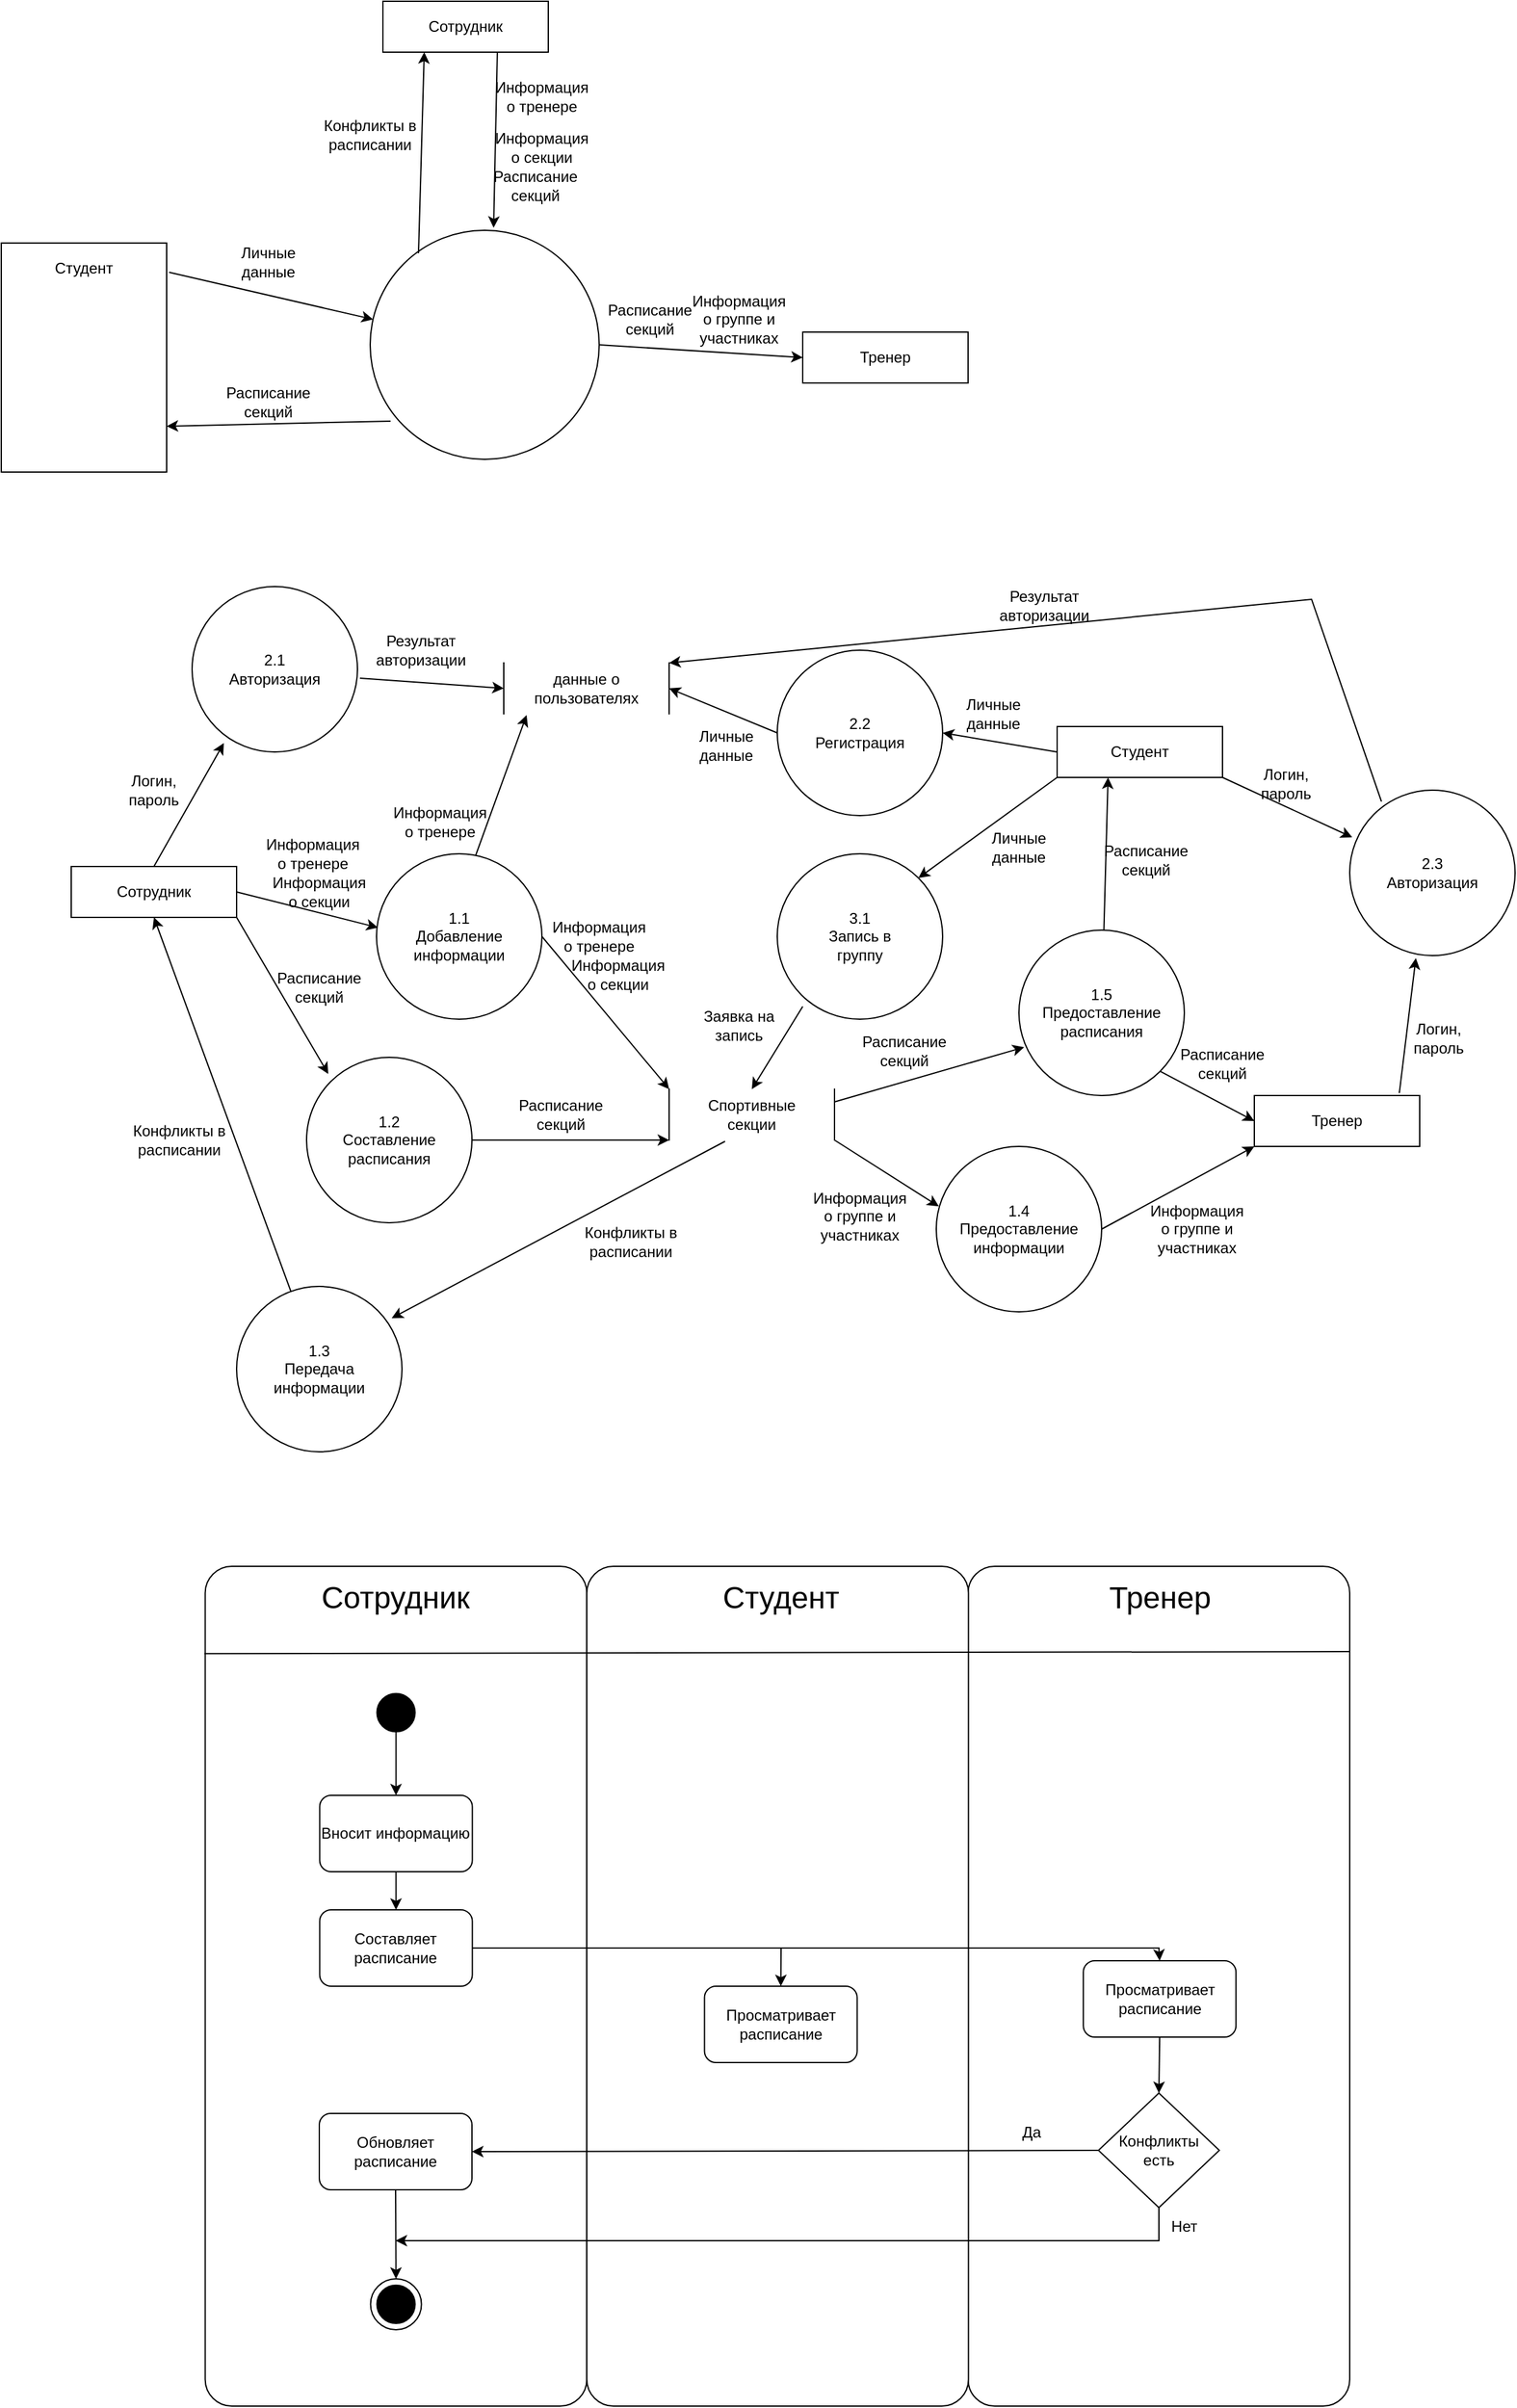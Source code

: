 <mxfile version="22.1.5" type="device">
  <diagram name="Страница — 1" id="8D8USXDihFdB7kiU5pRM">
    <mxGraphModel dx="1378" dy="718" grid="1" gridSize="10" guides="1" tooltips="1" connect="1" arrows="1" fold="1" page="1" pageScale="1" pageWidth="827" pageHeight="1169" math="0" shadow="0">
      <root>
        <mxCell id="0" />
        <mxCell id="1" parent="0" />
        <mxCell id="bQF5VwUsjq-dYBbyGw2O-118" value="" style="rounded=1;whiteSpace=wrap;html=1;arcSize=7;" parent="1" vertex="1">
          <mxGeometry x="780" y="1340" width="300" height="660" as="geometry" />
        </mxCell>
        <mxCell id="bQF5VwUsjq-dYBbyGw2O-1" value="" style="rounded=0;whiteSpace=wrap;html=1;" parent="1" vertex="1">
          <mxGeometry x="320" y="110" width="130" height="40" as="geometry" />
        </mxCell>
        <mxCell id="bQF5VwUsjq-dYBbyGw2O-2" value="Сотрудник" style="text;html=1;strokeColor=none;fillColor=none;align=center;verticalAlign=middle;whiteSpace=wrap;rounded=0;" parent="1" vertex="1">
          <mxGeometry x="355" y="115" width="60" height="30" as="geometry" />
        </mxCell>
        <mxCell id="bQF5VwUsjq-dYBbyGw2O-3" value="" style="rounded=0;whiteSpace=wrap;html=1;" parent="1" vertex="1">
          <mxGeometry x="20" y="300" width="130" height="180" as="geometry" />
        </mxCell>
        <mxCell id="bQF5VwUsjq-dYBbyGw2O-4" value="Студент" style="text;html=1;strokeColor=none;fillColor=none;align=center;verticalAlign=middle;whiteSpace=wrap;rounded=0;" parent="1" vertex="1">
          <mxGeometry x="55" y="305" width="60" height="30" as="geometry" />
        </mxCell>
        <mxCell id="bQF5VwUsjq-dYBbyGw2O-5" value="" style="rounded=0;whiteSpace=wrap;html=1;" parent="1" vertex="1">
          <mxGeometry x="650" y="370" width="130" height="40" as="geometry" />
        </mxCell>
        <mxCell id="bQF5VwUsjq-dYBbyGw2O-6" value="Тренер" style="text;html=1;strokeColor=none;fillColor=none;align=center;verticalAlign=middle;whiteSpace=wrap;rounded=0;" parent="1" vertex="1">
          <mxGeometry x="685" y="375" width="60" height="30" as="geometry" />
        </mxCell>
        <mxCell id="bQF5VwUsjq-dYBbyGw2O-7" value="" style="ellipse;whiteSpace=wrap;html=1;aspect=fixed;" parent="1" vertex="1">
          <mxGeometry x="310" y="290" width="180" height="180" as="geometry" />
        </mxCell>
        <mxCell id="bQF5VwUsjq-dYBbyGw2O-8" value="" style="endArrow=classic;html=1;rounded=0;exitX=0.692;exitY=1;exitDx=0;exitDy=0;exitPerimeter=0;entryX=0.539;entryY=-0.011;entryDx=0;entryDy=0;entryPerimeter=0;" parent="1" source="bQF5VwUsjq-dYBbyGw2O-1" target="bQF5VwUsjq-dYBbyGw2O-7" edge="1">
          <mxGeometry width="50" height="50" relative="1" as="geometry">
            <mxPoint x="470" y="220" as="sourcePoint" />
            <mxPoint x="520" y="170" as="targetPoint" />
          </mxGeometry>
        </mxCell>
        <mxCell id="bQF5VwUsjq-dYBbyGw2O-10" value="" style="endArrow=classic;html=1;rounded=0;exitX=1.015;exitY=0.128;exitDx=0;exitDy=0;exitPerimeter=0;" parent="1" source="bQF5VwUsjq-dYBbyGw2O-3" target="bQF5VwUsjq-dYBbyGw2O-7" edge="1">
          <mxGeometry width="50" height="50" relative="1" as="geometry">
            <mxPoint x="210" y="360" as="sourcePoint" />
            <mxPoint x="300" y="340" as="targetPoint" />
          </mxGeometry>
        </mxCell>
        <mxCell id="bQF5VwUsjq-dYBbyGw2O-11" value="" style="endArrow=classic;html=1;rounded=0;entryX=1;entryY=0.8;entryDx=0;entryDy=0;entryPerimeter=0;exitX=0.089;exitY=0.833;exitDx=0;exitDy=0;exitPerimeter=0;" parent="1" source="bQF5VwUsjq-dYBbyGw2O-7" target="bQF5VwUsjq-dYBbyGw2O-3" edge="1">
          <mxGeometry width="50" height="50" relative="1" as="geometry">
            <mxPoint x="250" y="450" as="sourcePoint" />
            <mxPoint x="300" y="400" as="targetPoint" />
          </mxGeometry>
        </mxCell>
        <mxCell id="bQF5VwUsjq-dYBbyGw2O-12" value="" style="endArrow=classic;html=1;rounded=0;exitX=1;exitY=0.5;exitDx=0;exitDy=0;entryX=0;entryY=0.5;entryDx=0;entryDy=0;" parent="1" source="bQF5VwUsjq-dYBbyGw2O-7" target="bQF5VwUsjq-dYBbyGw2O-5" edge="1">
          <mxGeometry width="50" height="50" relative="1" as="geometry">
            <mxPoint x="510" y="400" as="sourcePoint" />
            <mxPoint x="560" y="350" as="targetPoint" />
          </mxGeometry>
        </mxCell>
        <mxCell id="bQF5VwUsjq-dYBbyGw2O-13" value="" style="endArrow=classic;html=1;rounded=0;entryX=0.25;entryY=1;entryDx=0;entryDy=0;exitX=0.211;exitY=0.1;exitDx=0;exitDy=0;exitPerimeter=0;" parent="1" source="bQF5VwUsjq-dYBbyGw2O-7" target="bQF5VwUsjq-dYBbyGw2O-1" edge="1">
          <mxGeometry width="50" height="50" relative="1" as="geometry">
            <mxPoint x="320" y="290" as="sourcePoint" />
            <mxPoint x="370" y="240" as="targetPoint" />
          </mxGeometry>
        </mxCell>
        <mxCell id="bQF5VwUsjq-dYBbyGw2O-15" value="Информация о тренере" style="text;html=1;strokeColor=none;fillColor=none;align=center;verticalAlign=middle;whiteSpace=wrap;rounded=0;" parent="1" vertex="1">
          <mxGeometry x="415" y="170" width="60" height="30" as="geometry" />
        </mxCell>
        <mxCell id="bQF5VwUsjq-dYBbyGw2O-16" value="Информация о секции" style="text;html=1;strokeColor=none;fillColor=none;align=center;verticalAlign=middle;whiteSpace=wrap;rounded=0;" parent="1" vertex="1">
          <mxGeometry x="415" y="210" width="60" height="30" as="geometry" />
        </mxCell>
        <mxCell id="bQF5VwUsjq-dYBbyGw2O-17" value="Личные данные" style="text;html=1;strokeColor=none;fillColor=none;align=center;verticalAlign=middle;whiteSpace=wrap;rounded=0;" parent="1" vertex="1">
          <mxGeometry x="200" y="300" width="60" height="30" as="geometry" />
        </mxCell>
        <mxCell id="bQF5VwUsjq-dYBbyGw2O-18" value="Расписание секций" style="text;html=1;strokeColor=none;fillColor=none;align=center;verticalAlign=middle;whiteSpace=wrap;rounded=0;" parent="1" vertex="1">
          <mxGeometry x="200" y="410" width="60" height="30" as="geometry" />
        </mxCell>
        <mxCell id="bQF5VwUsjq-dYBbyGw2O-19" value="Расписание секций" style="text;html=1;strokeColor=none;fillColor=none;align=center;verticalAlign=middle;whiteSpace=wrap;rounded=0;" parent="1" vertex="1">
          <mxGeometry x="500" y="345" width="60" height="30" as="geometry" />
        </mxCell>
        <mxCell id="bQF5VwUsjq-dYBbyGw2O-20" value="Информация о группе и участниках" style="text;html=1;strokeColor=none;fillColor=none;align=center;verticalAlign=middle;whiteSpace=wrap;rounded=0;" parent="1" vertex="1">
          <mxGeometry x="570" y="345" width="60" height="30" as="geometry" />
        </mxCell>
        <mxCell id="bQF5VwUsjq-dYBbyGw2O-21" value="Расписание секций" style="text;html=1;strokeColor=none;fillColor=none;align=center;verticalAlign=middle;whiteSpace=wrap;rounded=0;" parent="1" vertex="1">
          <mxGeometry x="410" y="240" width="60" height="30" as="geometry" />
        </mxCell>
        <mxCell id="bQF5VwUsjq-dYBbyGw2O-22" value="Конфликты в расписании" style="text;html=1;strokeColor=none;fillColor=none;align=center;verticalAlign=middle;whiteSpace=wrap;rounded=0;" parent="1" vertex="1">
          <mxGeometry x="270" y="200" width="80" height="30" as="geometry" />
        </mxCell>
        <mxCell id="bQF5VwUsjq-dYBbyGw2O-23" value="" style="rounded=0;whiteSpace=wrap;html=1;" parent="1" vertex="1">
          <mxGeometry x="1005" y="970" width="130" height="40" as="geometry" />
        </mxCell>
        <mxCell id="bQF5VwUsjq-dYBbyGw2O-24" value="Тренер" style="text;html=1;strokeColor=none;fillColor=none;align=center;verticalAlign=middle;whiteSpace=wrap;rounded=0;" parent="1" vertex="1">
          <mxGeometry x="1040" y="975" width="60" height="30" as="geometry" />
        </mxCell>
        <mxCell id="bQF5VwUsjq-dYBbyGw2O-25" value="" style="rounded=0;whiteSpace=wrap;html=1;" parent="1" vertex="1">
          <mxGeometry x="75" y="790" width="130" height="40" as="geometry" />
        </mxCell>
        <mxCell id="bQF5VwUsjq-dYBbyGw2O-26" value="Сотрудник" style="text;html=1;strokeColor=none;fillColor=none;align=center;verticalAlign=middle;whiteSpace=wrap;rounded=0;" parent="1" vertex="1">
          <mxGeometry x="110" y="795" width="60" height="30" as="geometry" />
        </mxCell>
        <mxCell id="bQF5VwUsjq-dYBbyGw2O-27" value="" style="rounded=0;whiteSpace=wrap;html=1;" parent="1" vertex="1">
          <mxGeometry x="850" y="680" width="130" height="40" as="geometry" />
        </mxCell>
        <mxCell id="bQF5VwUsjq-dYBbyGw2O-28" value="Студент" style="text;html=1;strokeColor=none;fillColor=none;align=center;verticalAlign=middle;whiteSpace=wrap;rounded=0;" parent="1" vertex="1">
          <mxGeometry x="885" y="685" width="60" height="30" as="geometry" />
        </mxCell>
        <mxCell id="bQF5VwUsjq-dYBbyGw2O-29" value="" style="shape=partialRectangle;whiteSpace=wrap;html=1;bottom=0;top=0;fillColor=none;" parent="1" vertex="1">
          <mxGeometry x="545" y="965" width="130" height="40" as="geometry" />
        </mxCell>
        <mxCell id="bQF5VwUsjq-dYBbyGw2O-30" value="Спортивные секции" style="text;html=1;strokeColor=none;fillColor=none;align=center;verticalAlign=middle;whiteSpace=wrap;rounded=0;" parent="1" vertex="1">
          <mxGeometry x="580" y="970" width="60" height="30" as="geometry" />
        </mxCell>
        <mxCell id="bQF5VwUsjq-dYBbyGw2O-31" value="" style="ellipse;whiteSpace=wrap;html=1;aspect=fixed;" parent="1" vertex="1">
          <mxGeometry x="315" y="780" width="130" height="130" as="geometry" />
        </mxCell>
        <mxCell id="bQF5VwUsjq-dYBbyGw2O-33" value="1.1&lt;br&gt;Добавление информации" style="text;html=1;strokeColor=none;fillColor=none;align=center;verticalAlign=middle;whiteSpace=wrap;rounded=0;" parent="1" vertex="1">
          <mxGeometry x="350" y="830" width="60" height="30" as="geometry" />
        </mxCell>
        <mxCell id="bQF5VwUsjq-dYBbyGw2O-34" value="" style="endArrow=classic;html=1;rounded=0;exitX=1;exitY=0.5;exitDx=0;exitDy=0;entryX=0.008;entryY=0.446;entryDx=0;entryDy=0;entryPerimeter=0;" parent="1" source="bQF5VwUsjq-dYBbyGw2O-25" target="bQF5VwUsjq-dYBbyGw2O-31" edge="1">
          <mxGeometry width="50" height="50" relative="1" as="geometry">
            <mxPoint x="240" y="910" as="sourcePoint" />
            <mxPoint x="290" y="860" as="targetPoint" />
          </mxGeometry>
        </mxCell>
        <mxCell id="bQF5VwUsjq-dYBbyGw2O-37" value="" style="endArrow=classic;html=1;rounded=0;exitX=1;exitY=0.5;exitDx=0;exitDy=0;entryX=0;entryY=0;entryDx=0;entryDy=0;" parent="1" source="bQF5VwUsjq-dYBbyGw2O-31" target="bQF5VwUsjq-dYBbyGw2O-29" edge="1">
          <mxGeometry width="50" height="50" relative="1" as="geometry">
            <mxPoint x="510" y="860" as="sourcePoint" />
            <mxPoint x="560" y="810" as="targetPoint" />
          </mxGeometry>
        </mxCell>
        <mxCell id="bQF5VwUsjq-dYBbyGw2O-38" value="" style="ellipse;whiteSpace=wrap;html=1;aspect=fixed;" parent="1" vertex="1">
          <mxGeometry x="260" y="940" width="130" height="130" as="geometry" />
        </mxCell>
        <mxCell id="bQF5VwUsjq-dYBbyGw2O-39" value="1.2&lt;br&gt;Составление расписания" style="text;html=1;strokeColor=none;fillColor=none;align=center;verticalAlign=middle;whiteSpace=wrap;rounded=0;" parent="1" vertex="1">
          <mxGeometry x="295" y="990" width="60" height="30" as="geometry" />
        </mxCell>
        <mxCell id="bQF5VwUsjq-dYBbyGw2O-40" value="" style="endArrow=classic;html=1;rounded=0;exitX=1;exitY=1;exitDx=0;exitDy=0;entryX=0.131;entryY=0.1;entryDx=0;entryDy=0;entryPerimeter=0;" parent="1" source="bQF5VwUsjq-dYBbyGw2O-25" target="bQF5VwUsjq-dYBbyGw2O-38" edge="1">
          <mxGeometry width="50" height="50" relative="1" as="geometry">
            <mxPoint x="230" y="950" as="sourcePoint" />
            <mxPoint x="280" y="900" as="targetPoint" />
          </mxGeometry>
        </mxCell>
        <mxCell id="bQF5VwUsjq-dYBbyGw2O-41" value="" style="endArrow=classic;html=1;rounded=0;exitX=1;exitY=0.5;exitDx=0;exitDy=0;entryX=0;entryY=1;entryDx=0;entryDy=0;" parent="1" source="bQF5VwUsjq-dYBbyGw2O-38" target="bQF5VwUsjq-dYBbyGw2O-29" edge="1">
          <mxGeometry width="50" height="50" relative="1" as="geometry">
            <mxPoint x="500" y="1060" as="sourcePoint" />
            <mxPoint x="550" y="1010" as="targetPoint" />
          </mxGeometry>
        </mxCell>
        <mxCell id="bQF5VwUsjq-dYBbyGw2O-42" value="" style="shape=partialRectangle;whiteSpace=wrap;html=1;bottom=0;top=0;fillColor=none;" parent="1" vertex="1">
          <mxGeometry x="415" y="630" width="130" height="40" as="geometry" />
        </mxCell>
        <mxCell id="bQF5VwUsjq-dYBbyGw2O-43" value="данные о пользователях" style="text;html=1;strokeColor=none;fillColor=none;align=center;verticalAlign=middle;whiteSpace=wrap;rounded=0;" parent="1" vertex="1">
          <mxGeometry x="450" y="635" width="60" height="30" as="geometry" />
        </mxCell>
        <mxCell id="bQF5VwUsjq-dYBbyGw2O-44" value="" style="endArrow=classic;html=1;rounded=0;entryX=0.138;entryY=1.025;entryDx=0;entryDy=0;entryPerimeter=0;exitX=0.6;exitY=0.008;exitDx=0;exitDy=0;exitPerimeter=0;" parent="1" source="bQF5VwUsjq-dYBbyGw2O-31" target="bQF5VwUsjq-dYBbyGw2O-42" edge="1">
          <mxGeometry width="50" height="50" relative="1" as="geometry">
            <mxPoint x="400" y="760" as="sourcePoint" />
            <mxPoint x="450" y="710" as="targetPoint" />
          </mxGeometry>
        </mxCell>
        <mxCell id="bQF5VwUsjq-dYBbyGw2O-45" value="" style="ellipse;whiteSpace=wrap;html=1;aspect=fixed;" parent="1" vertex="1">
          <mxGeometry x="630" y="620" width="130" height="130" as="geometry" />
        </mxCell>
        <mxCell id="bQF5VwUsjq-dYBbyGw2O-46" value="2.2&lt;br&gt;Регистрация" style="text;html=1;strokeColor=none;fillColor=none;align=center;verticalAlign=middle;whiteSpace=wrap;rounded=0;" parent="1" vertex="1">
          <mxGeometry x="665" y="670" width="60" height="30" as="geometry" />
        </mxCell>
        <mxCell id="bQF5VwUsjq-dYBbyGw2O-47" value="" style="endArrow=classic;html=1;rounded=0;entryX=1;entryY=0.5;entryDx=0;entryDy=0;exitX=0;exitY=0.5;exitDx=0;exitDy=0;" parent="1" source="bQF5VwUsjq-dYBbyGw2O-27" target="bQF5VwUsjq-dYBbyGw2O-45" edge="1">
          <mxGeometry width="50" height="50" relative="1" as="geometry">
            <mxPoint x="800" y="820" as="sourcePoint" />
            <mxPoint x="850" y="770" as="targetPoint" />
          </mxGeometry>
        </mxCell>
        <mxCell id="bQF5VwUsjq-dYBbyGw2O-48" value="" style="endArrow=classic;html=1;rounded=0;entryX=1;entryY=0.5;entryDx=0;entryDy=0;exitX=0;exitY=0.5;exitDx=0;exitDy=0;" parent="1" source="bQF5VwUsjq-dYBbyGw2O-45" target="bQF5VwUsjq-dYBbyGw2O-42" edge="1">
          <mxGeometry width="50" height="50" relative="1" as="geometry">
            <mxPoint x="590" y="800" as="sourcePoint" />
            <mxPoint x="640" y="750" as="targetPoint" />
          </mxGeometry>
        </mxCell>
        <mxCell id="bQF5VwUsjq-dYBbyGw2O-49" value="" style="ellipse;whiteSpace=wrap;html=1;aspect=fixed;" parent="1" vertex="1">
          <mxGeometry x="820" y="840" width="130" height="130" as="geometry" />
        </mxCell>
        <mxCell id="bQF5VwUsjq-dYBbyGw2O-50" value="1.5&lt;br&gt;Предоставление расписания" style="text;html=1;strokeColor=none;fillColor=none;align=center;verticalAlign=middle;whiteSpace=wrap;rounded=0;" parent="1" vertex="1">
          <mxGeometry x="855" y="890" width="60" height="30" as="geometry" />
        </mxCell>
        <mxCell id="bQF5VwUsjq-dYBbyGw2O-51" value="" style="endArrow=classic;html=1;rounded=0;exitX=1;exitY=0.25;exitDx=0;exitDy=0;entryX=0.031;entryY=0.708;entryDx=0;entryDy=0;entryPerimeter=0;" parent="1" source="bQF5VwUsjq-dYBbyGw2O-29" target="bQF5VwUsjq-dYBbyGw2O-49" edge="1">
          <mxGeometry width="50" height="50" relative="1" as="geometry">
            <mxPoint x="710" y="1000" as="sourcePoint" />
            <mxPoint x="760" y="950" as="targetPoint" />
          </mxGeometry>
        </mxCell>
        <mxCell id="bQF5VwUsjq-dYBbyGw2O-52" value="" style="endArrow=classic;html=1;rounded=0;entryX=0.308;entryY=1;entryDx=0;entryDy=0;entryPerimeter=0;" parent="1" source="bQF5VwUsjq-dYBbyGw2O-49" target="bQF5VwUsjq-dYBbyGw2O-27" edge="1">
          <mxGeometry width="50" height="50" relative="1" as="geometry">
            <mxPoint x="890" y="820" as="sourcePoint" />
            <mxPoint x="940" y="770" as="targetPoint" />
          </mxGeometry>
        </mxCell>
        <mxCell id="bQF5VwUsjq-dYBbyGw2O-53" value="" style="endArrow=classic;html=1;rounded=0;exitX=1;exitY=1;exitDx=0;exitDy=0;entryX=0;entryY=0.5;entryDx=0;entryDy=0;" parent="1" source="bQF5VwUsjq-dYBbyGw2O-49" target="bQF5VwUsjq-dYBbyGw2O-23" edge="1">
          <mxGeometry width="50" height="50" relative="1" as="geometry">
            <mxPoint x="905" y="1065" as="sourcePoint" />
            <mxPoint x="955" y="1015" as="targetPoint" />
          </mxGeometry>
        </mxCell>
        <mxCell id="bQF5VwUsjq-dYBbyGw2O-54" value="" style="ellipse;whiteSpace=wrap;html=1;aspect=fixed;" parent="1" vertex="1">
          <mxGeometry x="630" y="780" width="130" height="130" as="geometry" />
        </mxCell>
        <mxCell id="bQF5VwUsjq-dYBbyGw2O-55" value="3.1&lt;br&gt;Запись в группу" style="text;html=1;strokeColor=none;fillColor=none;align=center;verticalAlign=middle;whiteSpace=wrap;rounded=0;" parent="1" vertex="1">
          <mxGeometry x="665" y="830" width="60" height="30" as="geometry" />
        </mxCell>
        <mxCell id="bQF5VwUsjq-dYBbyGw2O-56" value="" style="endArrow=classic;html=1;rounded=0;entryX=1;entryY=0;entryDx=0;entryDy=0;exitX=0;exitY=1;exitDx=0;exitDy=0;" parent="1" source="bQF5VwUsjq-dYBbyGw2O-27" target="bQF5VwUsjq-dYBbyGw2O-54" edge="1">
          <mxGeometry width="50" height="50" relative="1" as="geometry">
            <mxPoint x="800" y="820" as="sourcePoint" />
            <mxPoint x="850" y="770" as="targetPoint" />
          </mxGeometry>
        </mxCell>
        <mxCell id="bQF5VwUsjq-dYBbyGw2O-57" value="" style="endArrow=classic;html=1;rounded=0;entryX=0.5;entryY=0;entryDx=0;entryDy=0;exitX=0.154;exitY=0.923;exitDx=0;exitDy=0;exitPerimeter=0;" parent="1" source="bQF5VwUsjq-dYBbyGw2O-54" target="bQF5VwUsjq-dYBbyGw2O-29" edge="1">
          <mxGeometry width="50" height="50" relative="1" as="geometry">
            <mxPoint x="860" y="730" as="sourcePoint" />
            <mxPoint x="751" y="809" as="targetPoint" />
          </mxGeometry>
        </mxCell>
        <mxCell id="bQF5VwUsjq-dYBbyGw2O-58" value="" style="ellipse;whiteSpace=wrap;html=1;aspect=fixed;" parent="1" vertex="1">
          <mxGeometry x="205" y="1120" width="130" height="130" as="geometry" />
        </mxCell>
        <mxCell id="bQF5VwUsjq-dYBbyGw2O-59" value="1.3&lt;br&gt;Передача информации" style="text;html=1;strokeColor=none;fillColor=none;align=center;verticalAlign=middle;whiteSpace=wrap;rounded=0;" parent="1" vertex="1">
          <mxGeometry x="240" y="1170" width="60" height="30" as="geometry" />
        </mxCell>
        <mxCell id="bQF5VwUsjq-dYBbyGw2O-60" value="" style="endArrow=classic;html=1;rounded=0;entryX=0.938;entryY=0.192;entryDx=0;entryDy=0;entryPerimeter=0;exitX=0.338;exitY=1.025;exitDx=0;exitDy=0;exitPerimeter=0;" parent="1" source="bQF5VwUsjq-dYBbyGw2O-29" target="bQF5VwUsjq-dYBbyGw2O-58" edge="1">
          <mxGeometry width="50" height="50" relative="1" as="geometry">
            <mxPoint x="590" y="1120" as="sourcePoint" />
            <mxPoint x="640" y="1070" as="targetPoint" />
          </mxGeometry>
        </mxCell>
        <mxCell id="bQF5VwUsjq-dYBbyGw2O-61" value="" style="endArrow=classic;html=1;rounded=0;entryX=0.5;entryY=1;entryDx=0;entryDy=0;" parent="1" source="bQF5VwUsjq-dYBbyGw2O-58" target="bQF5VwUsjq-dYBbyGw2O-25" edge="1">
          <mxGeometry width="50" height="50" relative="1" as="geometry">
            <mxPoint x="150" y="990" as="sourcePoint" />
            <mxPoint x="200" y="940" as="targetPoint" />
          </mxGeometry>
        </mxCell>
        <mxCell id="bQF5VwUsjq-dYBbyGw2O-62" value="" style="ellipse;whiteSpace=wrap;html=1;aspect=fixed;" parent="1" vertex="1">
          <mxGeometry x="1080" y="730" width="130" height="130" as="geometry" />
        </mxCell>
        <mxCell id="bQF5VwUsjq-dYBbyGw2O-63" value="2.3&lt;br&gt;Авторизация" style="text;html=1;strokeColor=none;fillColor=none;align=center;verticalAlign=middle;whiteSpace=wrap;rounded=0;" parent="1" vertex="1">
          <mxGeometry x="1115" y="780" width="60" height="30" as="geometry" />
        </mxCell>
        <mxCell id="bQF5VwUsjq-dYBbyGw2O-64" value="" style="endArrow=classic;html=1;rounded=0;entryX=0.015;entryY=0.285;entryDx=0;entryDy=0;entryPerimeter=0;exitX=1;exitY=1;exitDx=0;exitDy=0;" parent="1" source="bQF5VwUsjq-dYBbyGw2O-27" target="bQF5VwUsjq-dYBbyGw2O-62" edge="1">
          <mxGeometry width="50" height="50" relative="1" as="geometry">
            <mxPoint x="990" y="710" as="sourcePoint" />
            <mxPoint x="900" y="630" as="targetPoint" />
          </mxGeometry>
        </mxCell>
        <mxCell id="bQF5VwUsjq-dYBbyGw2O-65" value="" style="endArrow=classic;html=1;rounded=0;entryX=1;entryY=0;entryDx=0;entryDy=0;exitX=0.192;exitY=0.069;exitDx=0;exitDy=0;exitPerimeter=0;" parent="1" source="bQF5VwUsjq-dYBbyGw2O-62" target="bQF5VwUsjq-dYBbyGw2O-42" edge="1">
          <mxGeometry width="50" height="50" relative="1" as="geometry">
            <mxPoint x="884" y="688" as="sourcePoint" />
            <mxPoint x="767" y="584" as="targetPoint" />
            <Array as="points">
              <mxPoint x="1050" y="580" />
            </Array>
          </mxGeometry>
        </mxCell>
        <mxCell id="bQF5VwUsjq-dYBbyGw2O-66" value="" style="ellipse;whiteSpace=wrap;html=1;aspect=fixed;" parent="1" vertex="1">
          <mxGeometry x="755" y="1010" width="130" height="130" as="geometry" />
        </mxCell>
        <mxCell id="bQF5VwUsjq-dYBbyGw2O-67" value="1.4&lt;br&gt;Предоставление информации" style="text;html=1;strokeColor=none;fillColor=none;align=center;verticalAlign=middle;whiteSpace=wrap;rounded=0;" parent="1" vertex="1">
          <mxGeometry x="790" y="1060" width="60" height="30" as="geometry" />
        </mxCell>
        <mxCell id="bQF5VwUsjq-dYBbyGw2O-68" value="" style="endArrow=classic;html=1;rounded=0;exitX=1;exitY=1;exitDx=0;exitDy=0;entryX=0.015;entryY=0.362;entryDx=0;entryDy=0;entryPerimeter=0;" parent="1" source="bQF5VwUsjq-dYBbyGw2O-29" target="bQF5VwUsjq-dYBbyGw2O-66" edge="1">
          <mxGeometry width="50" height="50" relative="1" as="geometry">
            <mxPoint x="640" y="1100" as="sourcePoint" />
            <mxPoint x="690" y="1050" as="targetPoint" />
          </mxGeometry>
        </mxCell>
        <mxCell id="bQF5VwUsjq-dYBbyGw2O-69" value="" style="endArrow=classic;html=1;rounded=0;exitX=1;exitY=0.5;exitDx=0;exitDy=0;entryX=0;entryY=1;entryDx=0;entryDy=0;" parent="1" source="bQF5VwUsjq-dYBbyGw2O-66" target="bQF5VwUsjq-dYBbyGw2O-23" edge="1">
          <mxGeometry width="50" height="50" relative="1" as="geometry">
            <mxPoint x="900" y="1110" as="sourcePoint" />
            <mxPoint x="950" y="1060" as="targetPoint" />
          </mxGeometry>
        </mxCell>
        <mxCell id="bQF5VwUsjq-dYBbyGw2O-70" value="" style="endArrow=classic;html=1;rounded=0;entryX=0.4;entryY=1.015;entryDx=0;entryDy=0;entryPerimeter=0;exitX=0.877;exitY=-0.05;exitDx=0;exitDy=0;exitPerimeter=0;" parent="1" source="bQF5VwUsjq-dYBbyGw2O-23" target="bQF5VwUsjq-dYBbyGw2O-62" edge="1">
          <mxGeometry width="50" height="50" relative="1" as="geometry">
            <mxPoint x="1180" y="1010" as="sourcePoint" />
            <mxPoint x="1230" y="960" as="targetPoint" />
          </mxGeometry>
        </mxCell>
        <mxCell id="bQF5VwUsjq-dYBbyGw2O-71" value="" style="ellipse;whiteSpace=wrap;html=1;aspect=fixed;" parent="1" vertex="1">
          <mxGeometry x="170" y="570" width="130" height="130" as="geometry" />
        </mxCell>
        <mxCell id="bQF5VwUsjq-dYBbyGw2O-72" value="2.1&lt;br&gt;Авторизация" style="text;html=1;strokeColor=none;fillColor=none;align=center;verticalAlign=middle;whiteSpace=wrap;rounded=0;" parent="1" vertex="1">
          <mxGeometry x="205" y="620" width="60" height="30" as="geometry" />
        </mxCell>
        <mxCell id="bQF5VwUsjq-dYBbyGw2O-73" value="" style="endArrow=classic;html=1;rounded=0;entryX=0.192;entryY=0.946;entryDx=0;entryDy=0;entryPerimeter=0;exitX=0.5;exitY=0;exitDx=0;exitDy=0;" parent="1" source="bQF5VwUsjq-dYBbyGw2O-25" target="bQF5VwUsjq-dYBbyGw2O-71" edge="1">
          <mxGeometry width="50" height="50" relative="1" as="geometry">
            <mxPoint x="140" y="790" as="sourcePoint" />
            <mxPoint x="190" y="740" as="targetPoint" />
          </mxGeometry>
        </mxCell>
        <mxCell id="bQF5VwUsjq-dYBbyGw2O-74" value="" style="endArrow=classic;html=1;rounded=0;exitX=1.015;exitY=0.554;exitDx=0;exitDy=0;exitPerimeter=0;entryX=0;entryY=0.5;entryDx=0;entryDy=0;" parent="1" source="bQF5VwUsjq-dYBbyGw2O-71" target="bQF5VwUsjq-dYBbyGw2O-42" edge="1">
          <mxGeometry width="50" height="50" relative="1" as="geometry">
            <mxPoint x="310" y="730" as="sourcePoint" />
            <mxPoint x="360" y="680" as="targetPoint" />
          </mxGeometry>
        </mxCell>
        <mxCell id="bQF5VwUsjq-dYBbyGw2O-75" value="Информация о тренере" style="text;html=1;strokeColor=none;fillColor=none;align=center;verticalAlign=middle;whiteSpace=wrap;rounded=0;" parent="1" vertex="1">
          <mxGeometry x="460" y="830" width="60" height="30" as="geometry" />
        </mxCell>
        <mxCell id="bQF5VwUsjq-dYBbyGw2O-76" value="Информация о секции" style="text;html=1;strokeColor=none;fillColor=none;align=center;verticalAlign=middle;whiteSpace=wrap;rounded=0;" parent="1" vertex="1">
          <mxGeometry x="475" y="860" width="60" height="30" as="geometry" />
        </mxCell>
        <mxCell id="bQF5VwUsjq-dYBbyGw2O-77" value="Расписание секций" style="text;html=1;strokeColor=none;fillColor=none;align=center;verticalAlign=middle;whiteSpace=wrap;rounded=0;" parent="1" vertex="1">
          <mxGeometry x="240" y="870" width="60" height="30" as="geometry" />
        </mxCell>
        <mxCell id="bQF5VwUsjq-dYBbyGw2O-78" value="Информация о тренере" style="text;html=1;strokeColor=none;fillColor=none;align=center;verticalAlign=middle;whiteSpace=wrap;rounded=0;" parent="1" vertex="1">
          <mxGeometry x="335" y="740" width="60" height="30" as="geometry" />
        </mxCell>
        <mxCell id="bQF5VwUsjq-dYBbyGw2O-80" value="Личные данные" style="text;html=1;strokeColor=none;fillColor=none;align=center;verticalAlign=middle;whiteSpace=wrap;rounded=0;" parent="1" vertex="1">
          <mxGeometry x="770" y="655" width="60" height="30" as="geometry" />
        </mxCell>
        <mxCell id="bQF5VwUsjq-dYBbyGw2O-81" value="Личные данные" style="text;html=1;strokeColor=none;fillColor=none;align=center;verticalAlign=middle;whiteSpace=wrap;rounded=0;" parent="1" vertex="1">
          <mxGeometry x="560" y="680" width="60" height="30" as="geometry" />
        </mxCell>
        <mxCell id="bQF5VwUsjq-dYBbyGw2O-82" value="Логин, пароль" style="text;html=1;strokeColor=none;fillColor=none;align=center;verticalAlign=middle;whiteSpace=wrap;rounded=0;" parent="1" vertex="1">
          <mxGeometry x="110" y="715" width="60" height="30" as="geometry" />
        </mxCell>
        <mxCell id="bQF5VwUsjq-dYBbyGw2O-83" value="Логин, пароль" style="text;html=1;strokeColor=none;fillColor=none;align=center;verticalAlign=middle;whiteSpace=wrap;rounded=0;" parent="1" vertex="1">
          <mxGeometry x="1120" y="910" width="60" height="30" as="geometry" />
        </mxCell>
        <mxCell id="bQF5VwUsjq-dYBbyGw2O-84" value="Логин, пароль" style="text;html=1;strokeColor=none;fillColor=none;align=center;verticalAlign=middle;whiteSpace=wrap;rounded=0;" parent="1" vertex="1">
          <mxGeometry x="1000" y="710" width="60" height="30" as="geometry" />
        </mxCell>
        <mxCell id="bQF5VwUsjq-dYBbyGw2O-85" value="Результат авторизации" style="text;html=1;strokeColor=none;fillColor=none;align=center;verticalAlign=middle;whiteSpace=wrap;rounded=0;" parent="1" vertex="1">
          <mxGeometry x="320" y="605" width="60" height="30" as="geometry" />
        </mxCell>
        <mxCell id="bQF5VwUsjq-dYBbyGw2O-86" value="Результат авторизации" style="text;html=1;strokeColor=none;fillColor=none;align=center;verticalAlign=middle;whiteSpace=wrap;rounded=0;" parent="1" vertex="1">
          <mxGeometry x="810" y="570" width="60" height="30" as="geometry" />
        </mxCell>
        <mxCell id="bQF5VwUsjq-dYBbyGw2O-87" value="Расписание секций" style="text;html=1;strokeColor=none;fillColor=none;align=center;verticalAlign=middle;whiteSpace=wrap;rounded=0;" parent="1" vertex="1">
          <mxGeometry x="430" y="970" width="60" height="30" as="geometry" />
        </mxCell>
        <mxCell id="bQF5VwUsjq-dYBbyGw2O-88" value="Информация о тренере" style="text;html=1;strokeColor=none;fillColor=none;align=center;verticalAlign=middle;whiteSpace=wrap;rounded=0;" parent="1" vertex="1">
          <mxGeometry x="235" y="765" width="60" height="30" as="geometry" />
        </mxCell>
        <mxCell id="bQF5VwUsjq-dYBbyGw2O-89" value="Информация о секции" style="text;html=1;strokeColor=none;fillColor=none;align=center;verticalAlign=middle;whiteSpace=wrap;rounded=0;" parent="1" vertex="1">
          <mxGeometry x="240" y="795" width="60" height="30" as="geometry" />
        </mxCell>
        <mxCell id="bQF5VwUsjq-dYBbyGw2O-90" value="Конфликты в расписании" style="text;html=1;strokeColor=none;fillColor=none;align=center;verticalAlign=middle;whiteSpace=wrap;rounded=0;" parent="1" vertex="1">
          <mxGeometry x="475" y="1070" width="80" height="30" as="geometry" />
        </mxCell>
        <mxCell id="bQF5VwUsjq-dYBbyGw2O-91" value="Конфликты в расписании" style="text;html=1;strokeColor=none;fillColor=none;align=center;verticalAlign=middle;whiteSpace=wrap;rounded=0;" parent="1" vertex="1">
          <mxGeometry x="120" y="990" width="80" height="30" as="geometry" />
        </mxCell>
        <mxCell id="bQF5VwUsjq-dYBbyGw2O-92" value="Расписание секций" style="text;html=1;strokeColor=none;fillColor=none;align=center;verticalAlign=middle;whiteSpace=wrap;rounded=0;" parent="1" vertex="1">
          <mxGeometry x="700" y="920" width="60" height="30" as="geometry" />
        </mxCell>
        <mxCell id="bQF5VwUsjq-dYBbyGw2O-93" value="Расписание секций" style="text;html=1;strokeColor=none;fillColor=none;align=center;verticalAlign=middle;whiteSpace=wrap;rounded=0;" parent="1" vertex="1">
          <mxGeometry x="950" y="930" width="60" height="30" as="geometry" />
        </mxCell>
        <mxCell id="bQF5VwUsjq-dYBbyGw2O-94" value="Расписание секций" style="text;html=1;strokeColor=none;fillColor=none;align=center;verticalAlign=middle;whiteSpace=wrap;rounded=0;" parent="1" vertex="1">
          <mxGeometry x="890" y="770" width="60" height="30" as="geometry" />
        </mxCell>
        <mxCell id="bQF5VwUsjq-dYBbyGw2O-95" value="Информация о группе и участниках" style="text;html=1;strokeColor=none;fillColor=none;align=center;verticalAlign=middle;whiteSpace=wrap;rounded=0;" parent="1" vertex="1">
          <mxGeometry x="665" y="1050" width="60" height="30" as="geometry" />
        </mxCell>
        <mxCell id="bQF5VwUsjq-dYBbyGw2O-96" value="Информация о группе и участниках" style="text;html=1;strokeColor=none;fillColor=none;align=center;verticalAlign=middle;whiteSpace=wrap;rounded=0;" parent="1" vertex="1">
          <mxGeometry x="930" y="1060" width="60" height="30" as="geometry" />
        </mxCell>
        <mxCell id="bQF5VwUsjq-dYBbyGw2O-97" value="Личные данные" style="text;html=1;strokeColor=none;fillColor=none;align=center;verticalAlign=middle;whiteSpace=wrap;rounded=0;" parent="1" vertex="1">
          <mxGeometry x="790" y="760" width="60" height="30" as="geometry" />
        </mxCell>
        <mxCell id="bQF5VwUsjq-dYBbyGw2O-98" value="Заявка на запись" style="text;html=1;strokeColor=none;fillColor=none;align=center;verticalAlign=middle;whiteSpace=wrap;rounded=0;" parent="1" vertex="1">
          <mxGeometry x="570" y="900" width="60" height="30" as="geometry" />
        </mxCell>
        <mxCell id="bQF5VwUsjq-dYBbyGw2O-99" value="" style="rounded=1;whiteSpace=wrap;html=1;arcSize=7;" parent="1" vertex="1">
          <mxGeometry x="180.3" y="1340" width="300" height="660" as="geometry" />
        </mxCell>
        <mxCell id="bQF5VwUsjq-dYBbyGw2O-100" value="" style="rounded=1;whiteSpace=wrap;html=1;arcSize=7;" parent="1" vertex="1">
          <mxGeometry x="480.3" y="1340" width="300" height="660" as="geometry" />
        </mxCell>
        <mxCell id="bQF5VwUsjq-dYBbyGw2O-102" value="&lt;font style=&quot;font-size: 24px;&quot;&gt;Сотрудник&lt;/font&gt;" style="text;html=1;strokeColor=none;fillColor=none;align=center;verticalAlign=middle;whiteSpace=wrap;rounded=0;" parent="1" vertex="1">
          <mxGeometry x="300.3" y="1350" width="60" height="30" as="geometry" />
        </mxCell>
        <mxCell id="bQF5VwUsjq-dYBbyGw2O-103" value="&lt;font style=&quot;font-size: 24px;&quot;&gt;Студент&lt;/font&gt;" style="text;html=1;strokeColor=none;fillColor=none;align=center;verticalAlign=middle;whiteSpace=wrap;rounded=0;" parent="1" vertex="1">
          <mxGeometry x="602.8" y="1350" width="60" height="30" as="geometry" />
        </mxCell>
        <mxCell id="bQF5VwUsjq-dYBbyGw2O-104" value="" style="ellipse;whiteSpace=wrap;html=1;aspect=fixed;gradientColor=none;fillColor=#000000;" parent="1" vertex="1">
          <mxGeometry x="315.3" y="1440" width="30" height="30" as="geometry" />
        </mxCell>
        <mxCell id="bQF5VwUsjq-dYBbyGw2O-111" value="" style="rounded=1;whiteSpace=wrap;html=1;" parent="1" vertex="1">
          <mxGeometry x="270" y="1770" width="120" height="60" as="geometry" />
        </mxCell>
        <mxCell id="bQF5VwUsjq-dYBbyGw2O-112" value="Обновляет расписание" style="text;html=1;strokeColor=none;fillColor=none;align=center;verticalAlign=middle;whiteSpace=wrap;rounded=0;" parent="1" vertex="1">
          <mxGeometry x="270" y="1770" width="120" height="60" as="geometry" />
        </mxCell>
        <mxCell id="bQF5VwUsjq-dYBbyGw2O-114" value="" style="ellipse;whiteSpace=wrap;html=1;aspect=fixed;" parent="1" vertex="1">
          <mxGeometry x="310.3" y="1900" width="40" height="40" as="geometry" />
        </mxCell>
        <mxCell id="bQF5VwUsjq-dYBbyGw2O-115" style="edgeStyle=orthogonalEdgeStyle;rounded=0;orthogonalLoop=1;jettySize=auto;html=1;exitX=0;exitY=0;exitDx=0;exitDy=0;entryX=1;entryY=1;entryDx=0;entryDy=0;" parent="1" source="bQF5VwUsjq-dYBbyGw2O-116" target="bQF5VwUsjq-dYBbyGw2O-116" edge="1">
          <mxGeometry relative="1" as="geometry" />
        </mxCell>
        <mxCell id="bQF5VwUsjq-dYBbyGw2O-116" value="" style="ellipse;whiteSpace=wrap;html=1;aspect=fixed;gradientColor=none;fillColor=#000000;" parent="1" vertex="1">
          <mxGeometry x="315.3" y="1905" width="30" height="30" as="geometry" />
        </mxCell>
        <mxCell id="bQF5VwUsjq-dYBbyGw2O-121" value="&lt;font style=&quot;font-size: 24px;&quot;&gt;Тренер&lt;/font&gt;" style="text;html=1;strokeColor=none;fillColor=none;align=center;verticalAlign=middle;whiteSpace=wrap;rounded=0;" parent="1" vertex="1">
          <mxGeometry x="900.6" y="1350" width="60" height="30" as="geometry" />
        </mxCell>
        <mxCell id="bQF5VwUsjq-dYBbyGw2O-101" value="" style="endArrow=none;html=1;rounded=0;exitX=-0.002;exitY=0.104;exitDx=0;exitDy=0;exitPerimeter=0;" parent="1" source="bQF5VwUsjq-dYBbyGw2O-99" edge="1">
          <mxGeometry width="50" height="50" relative="1" as="geometry">
            <mxPoint x="70.3" y="1510" as="sourcePoint" />
            <mxPoint x="1080" y="1407" as="targetPoint" />
          </mxGeometry>
        </mxCell>
        <mxCell id="bQF5VwUsjq-dYBbyGw2O-137" value="" style="rounded=1;whiteSpace=wrap;html=1;" parent="1" vertex="1">
          <mxGeometry x="270.3" y="1520" width="120" height="60" as="geometry" />
        </mxCell>
        <mxCell id="bQF5VwUsjq-dYBbyGw2O-138" value="Вносит информацию" style="text;html=1;strokeColor=none;fillColor=none;align=center;verticalAlign=middle;whiteSpace=wrap;rounded=0;" parent="1" vertex="1">
          <mxGeometry x="270.3" y="1520" width="120" height="60" as="geometry" />
        </mxCell>
        <mxCell id="bQF5VwUsjq-dYBbyGw2O-139" value="" style="endArrow=classic;html=1;rounded=0;entryX=0.5;entryY=0;entryDx=0;entryDy=0;exitX=0.5;exitY=1;exitDx=0;exitDy=0;" parent="1" source="bQF5VwUsjq-dYBbyGw2O-104" target="bQF5VwUsjq-dYBbyGw2O-138" edge="1">
          <mxGeometry width="50" height="50" relative="1" as="geometry">
            <mxPoint x="120" y="1550" as="sourcePoint" />
            <mxPoint x="170" y="1500" as="targetPoint" />
          </mxGeometry>
        </mxCell>
        <mxCell id="bQF5VwUsjq-dYBbyGw2O-140" value="" style="rounded=1;whiteSpace=wrap;html=1;" parent="1" vertex="1">
          <mxGeometry x="270.3" y="1610" width="120" height="60" as="geometry" />
        </mxCell>
        <mxCell id="bQF5VwUsjq-dYBbyGw2O-141" value="Составляет расписание" style="text;html=1;strokeColor=none;fillColor=none;align=center;verticalAlign=middle;whiteSpace=wrap;rounded=0;" parent="1" vertex="1">
          <mxGeometry x="270.3" y="1610" width="120" height="60" as="geometry" />
        </mxCell>
        <mxCell id="bQF5VwUsjq-dYBbyGw2O-142" value="" style="endArrow=classic;html=1;rounded=0;exitX=0.5;exitY=1;exitDx=0;exitDy=0;entryX=0.5;entryY=0;entryDx=0;entryDy=0;" parent="1" source="bQF5VwUsjq-dYBbyGw2O-138" target="bQF5VwUsjq-dYBbyGw2O-141" edge="1">
          <mxGeometry width="50" height="50" relative="1" as="geometry">
            <mxPoint x="130" y="1650" as="sourcePoint" />
            <mxPoint x="180" y="1600" as="targetPoint" />
          </mxGeometry>
        </mxCell>
        <mxCell id="bQF5VwUsjq-dYBbyGw2O-143" value="Просматривает расписание" style="rounded=1;whiteSpace=wrap;html=1;" parent="1" vertex="1">
          <mxGeometry x="870.6" y="1650" width="120" height="60" as="geometry" />
        </mxCell>
        <mxCell id="bQF5VwUsjq-dYBbyGw2O-145" value="Просматривает расписание" style="rounded=1;whiteSpace=wrap;html=1;" parent="1" vertex="1">
          <mxGeometry x="572.8" y="1670" width="120" height="60" as="geometry" />
        </mxCell>
        <mxCell id="bQF5VwUsjq-dYBbyGw2O-146" value="" style="endArrow=classic;html=1;rounded=0;exitX=1;exitY=0.5;exitDx=0;exitDy=0;entryX=0.5;entryY=0;entryDx=0;entryDy=0;" parent="1" source="bQF5VwUsjq-dYBbyGw2O-141" target="bQF5VwUsjq-dYBbyGw2O-145" edge="1">
          <mxGeometry width="50" height="50" relative="1" as="geometry">
            <mxPoint x="100" y="1670" as="sourcePoint" />
            <mxPoint x="150" y="1620" as="targetPoint" />
            <Array as="points">
              <mxPoint x="633" y="1640" />
            </Array>
          </mxGeometry>
        </mxCell>
        <mxCell id="bQF5VwUsjq-dYBbyGw2O-147" value="" style="endArrow=classic;html=1;rounded=0;entryX=0.5;entryY=0;entryDx=0;entryDy=0;exitX=1;exitY=0.5;exitDx=0;exitDy=0;" parent="1" source="bQF5VwUsjq-dYBbyGw2O-141" target="bQF5VwUsjq-dYBbyGw2O-143" edge="1">
          <mxGeometry width="50" height="50" relative="1" as="geometry">
            <mxPoint x="120" y="1690" as="sourcePoint" />
            <mxPoint x="170" y="1640" as="targetPoint" />
            <Array as="points">
              <mxPoint x="930" y="1640" />
            </Array>
          </mxGeometry>
        </mxCell>
        <mxCell id="bQF5VwUsjq-dYBbyGw2O-148" value="" style="rhombus;whiteSpace=wrap;html=1;" parent="1" vertex="1">
          <mxGeometry x="882.5" y="1754" width="95" height="90" as="geometry" />
        </mxCell>
        <mxCell id="bQF5VwUsjq-dYBbyGw2O-149" value="Конфликты есть" style="text;html=1;strokeColor=none;fillColor=none;align=center;verticalAlign=middle;whiteSpace=wrap;rounded=0;" parent="1" vertex="1">
          <mxGeometry x="900" y="1784" width="60" height="30" as="geometry" />
        </mxCell>
        <mxCell id="bQF5VwUsjq-dYBbyGw2O-150" value="" style="endArrow=classic;html=1;rounded=0;entryX=1;entryY=0.5;entryDx=0;entryDy=0;exitX=0;exitY=0.5;exitDx=0;exitDy=0;" parent="1" source="bQF5VwUsjq-dYBbyGw2O-148" target="bQF5VwUsjq-dYBbyGw2O-112" edge="1">
          <mxGeometry width="50" height="50" relative="1" as="geometry">
            <mxPoint x="70" y="1860" as="sourcePoint" />
            <mxPoint x="120" y="1810" as="targetPoint" />
          </mxGeometry>
        </mxCell>
        <mxCell id="bQF5VwUsjq-dYBbyGw2O-151" value="" style="endArrow=classic;html=1;rounded=0;entryX=0.5;entryY=0;entryDx=0;entryDy=0;exitX=0.5;exitY=1;exitDx=0;exitDy=0;" parent="1" source="bQF5VwUsjq-dYBbyGw2O-112" target="bQF5VwUsjq-dYBbyGw2O-114" edge="1">
          <mxGeometry width="50" height="50" relative="1" as="geometry">
            <mxPoint x="100" y="1890" as="sourcePoint" />
            <mxPoint x="150" y="1840" as="targetPoint" />
          </mxGeometry>
        </mxCell>
        <mxCell id="bQF5VwUsjq-dYBbyGw2O-152" value="" style="endArrow=classic;html=1;rounded=0;exitX=0.5;exitY=1;exitDx=0;exitDy=0;" parent="1" source="bQF5VwUsjq-dYBbyGw2O-148" edge="1">
          <mxGeometry width="50" height="50" relative="1" as="geometry">
            <mxPoint x="100" y="1880" as="sourcePoint" />
            <mxPoint x="330" y="1870" as="targetPoint" />
            <Array as="points">
              <mxPoint x="930" y="1870" />
            </Array>
          </mxGeometry>
        </mxCell>
        <mxCell id="bQF5VwUsjq-dYBbyGw2O-153" value="" style="endArrow=classic;html=1;rounded=0;entryX=0.5;entryY=0;entryDx=0;entryDy=0;exitX=0.5;exitY=1;exitDx=0;exitDy=0;" parent="1" source="bQF5VwUsjq-dYBbyGw2O-143" target="bQF5VwUsjq-dYBbyGw2O-148" edge="1">
          <mxGeometry width="50" height="50" relative="1" as="geometry">
            <mxPoint x="80" y="1840" as="sourcePoint" />
            <mxPoint x="130" y="1790" as="targetPoint" />
          </mxGeometry>
        </mxCell>
        <mxCell id="bQF5VwUsjq-dYBbyGw2O-154" value="Да" style="text;html=1;strokeColor=none;fillColor=none;align=center;verticalAlign=middle;whiteSpace=wrap;rounded=0;" parent="1" vertex="1">
          <mxGeometry x="800" y="1770" width="60" height="30" as="geometry" />
        </mxCell>
        <mxCell id="bQF5VwUsjq-dYBbyGw2O-155" value="Нет" style="text;html=1;strokeColor=none;fillColor=none;align=center;verticalAlign=middle;whiteSpace=wrap;rounded=0;" parent="1" vertex="1">
          <mxGeometry x="920" y="1844" width="60" height="30" as="geometry" />
        </mxCell>
      </root>
    </mxGraphModel>
  </diagram>
</mxfile>
